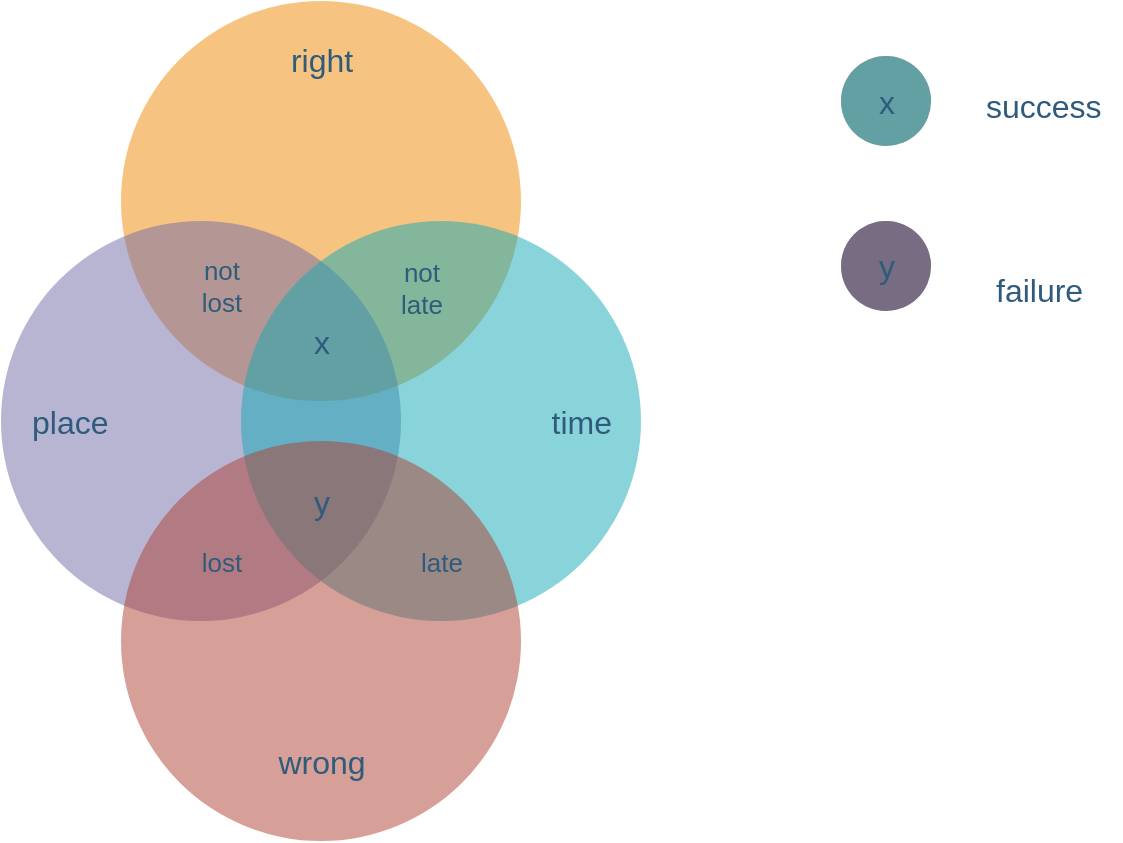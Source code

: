 <mxfile version="17.2.1" type="github"><diagram id="3228e29e-7158-1315-38df-8450db1d8a1d" name="Page-1"><mxGraphModel dx="1408" dy="748" grid="1" gridSize="10" guides="1" tooltips="1" connect="1" arrows="1" fold="1" page="1" pageScale="1" pageWidth="1169" pageHeight="827" background="none" math="0" shadow="0"><root><mxCell id="0"/><mxCell id="1" parent="0"/><mxCell id="21635" value="&lt;div style=&quot;text-align: center ; font-size: 16px&quot;&gt;&lt;br&gt;&lt;/div&gt;" style="ellipse;whiteSpace=wrap;html=1;aspect=fixed;rounded=1;shadow=0;glass=0;labelBackgroundColor=none;strokeColor=none;strokeWidth=1;fillColor=#F08705;gradientColor=none;fontFamily=Helvetica;fontSize=16;fontColor=#2F5B7C;align=center;opacity=50;verticalAlign=top;spacing=15;" parent="1" vertex="1"><mxGeometry x="724.5" y="231" width="45" height="45" as="geometry"/></mxCell><mxCell id="21636" value="" style="ellipse;whiteSpace=wrap;html=1;aspect=fixed;rounded=1;shadow=0;glass=0;labelBackgroundColor=none;strokeColor=none;strokeWidth=1;fillColor=#736CA8;gradientColor=none;fontFamily=Helvetica;fontSize=16;fontColor=#2F5B7C;align=left;opacity=50;spacing=15;" parent="1" vertex="1"><mxGeometry x="724.5" y="231" width="45" height="45" as="geometry"/></mxCell><mxCell id="21637" value="&lt;div style=&quot;text-align: center; font-size: 16px;&quot;&gt;&lt;span style=&quot;font-size: 16px;&quot;&gt;right&lt;/span&gt;&lt;/div&gt;" style="ellipse;whiteSpace=wrap;html=1;aspect=fixed;rounded=1;shadow=0;glass=0;labelBackgroundColor=none;strokeColor=none;strokeWidth=1;fillColor=#F08705;gradientColor=none;fontFamily=Helvetica;fontSize=16;fontColor=#2F5B7C;align=center;opacity=50;verticalAlign=top;spacing=15;" parent="1" vertex="1"><mxGeometry x="364.5" y="203.5" width="200" height="200" as="geometry"/></mxCell><mxCell id="21638" value="place" style="ellipse;whiteSpace=wrap;html=1;aspect=fixed;rounded=1;shadow=0;glass=0;labelBackgroundColor=none;strokeColor=none;strokeWidth=1;fillColor=#736CA8;gradientColor=none;fontFamily=Helvetica;fontSize=16;fontColor=#2F5B7C;align=left;opacity=50;spacing=15;" parent="1" vertex="1"><mxGeometry x="304.5" y="313.5" width="200" height="200" as="geometry"/></mxCell><mxCell id="21639" value="time" style="ellipse;whiteSpace=wrap;html=1;aspect=fixed;rounded=1;shadow=0;glass=0;labelBackgroundColor=none;strokeColor=none;strokeWidth=1;fillColor=#12AAB5;gradientColor=none;fontFamily=Helvetica;fontSize=16;fontColor=#2F5B7C;align=right;opacity=50;spacing=15;" parent="1" vertex="1"><mxGeometry x="424.5" y="313.5" width="200" height="200" as="geometry"/></mxCell><mxCell id="21640" value="&lt;div style=&quot;text-align: center; font-size: 16px;&quot;&gt;&lt;span style=&quot;font-size: 16px;&quot;&gt;wrong&lt;/span&gt;&lt;/div&gt;" style="ellipse;whiteSpace=wrap;html=1;aspect=fixed;rounded=1;shadow=0;glass=0;labelBackgroundColor=none;strokeColor=none;strokeWidth=1;fillColor=#AE4132;gradientColor=none;fontFamily=Helvetica;fontSize=16;fontColor=#2F5B7C;align=center;opacity=50;verticalAlign=bottom;spacingBottom=15;spacing=15;" parent="1" vertex="1"><mxGeometry x="364.5" y="423.5" width="200" height="200" as="geometry"/></mxCell><mxCell id="21641" value="y" style="text;html=1;strokeColor=none;fillColor=none;align=center;verticalAlign=middle;whiteSpace=wrap;rounded=0;shadow=0;glass=0;labelBackgroundColor=none;fontFamily=Helvetica;fontSize=16;fontColor=#2F5B7C;" parent="1" vertex="1"><mxGeometry x="444.5" y="443.5" width="40" height="20" as="geometry"/></mxCell><mxCell id="21642" value="x" style="text;html=1;strokeColor=none;fillColor=none;align=center;verticalAlign=middle;whiteSpace=wrap;rounded=0;shadow=0;glass=0;labelBackgroundColor=none;fontFamily=Helvetica;fontSize=16;fontColor=#2F5B7C;" parent="1" vertex="1"><mxGeometry x="444.5" y="363.5" width="40" height="20" as="geometry"/></mxCell><mxCell id="21643" value="x" style="ellipse;whiteSpace=wrap;html=1;aspect=fixed;rounded=1;shadow=0;glass=0;labelBackgroundColor=none;strokeColor=none;strokeWidth=1;fillColor=#12AAB5;gradientColor=none;fontFamily=Helvetica;fontSize=16;fontColor=#2F5B7C;align=center;opacity=50;spacing=15;" parent="1" vertex="1"><mxGeometry x="724.5" y="231" width="45" height="45" as="geometry"/></mxCell><mxCell id="21644" value="success" style="text;html=1;resizable=0;points=[];autosize=1;align=left;verticalAlign=top;spacingTop=-4;fontSize=16;fontFamily=Helvetica;fontColor=#2F5B7C;" parent="1" vertex="1"><mxGeometry x="794.5" y="243.5" width="70" height="20" as="geometry"/></mxCell><mxCell id="21645" value="" style="ellipse;whiteSpace=wrap;html=1;aspect=fixed;rounded=1;shadow=0;glass=0;labelBackgroundColor=none;strokeColor=none;strokeWidth=1;fillColor=#12AAB5;gradientColor=none;fontFamily=Helvetica;fontSize=16;fontColor=#2F5B7C;align=center;opacity=50;spacing=15;" parent="1" vertex="1"><mxGeometry x="724.5" y="313.5" width="45" height="45" as="geometry"/></mxCell><mxCell id="21646" value="" style="ellipse;whiteSpace=wrap;html=1;aspect=fixed;rounded=1;shadow=0;glass=0;labelBackgroundColor=none;strokeColor=none;strokeWidth=1;fillColor=#AE4132;gradientColor=none;fontFamily=Helvetica;fontSize=16;fontColor=#2F5B7C;align=center;opacity=50;spacing=15;" parent="1" vertex="1"><mxGeometry x="724.5" y="313.5" width="45" height="45" as="geometry"/></mxCell><mxCell id="21647" value="y" style="ellipse;whiteSpace=wrap;html=1;aspect=fixed;rounded=1;shadow=0;glass=0;labelBackgroundColor=none;strokeColor=none;strokeWidth=1;fillColor=#56517E;gradientColor=none;fontFamily=Helvetica;fontSize=16;fontColor=#2F5B7C;align=center;opacity=50;spacing=15;" parent="1" vertex="1"><mxGeometry x="724.5" y="313.5" width="45" height="45" as="geometry"/></mxCell><mxCell id="21648" value="failure" style="text;html=1;resizable=0;points=[];autosize=1;align=left;verticalAlign=top;spacingTop=-4;fontSize=16;fontFamily=Helvetica;fontColor=#2F5B7C;" parent="1" vertex="1"><mxGeometry x="799.5" y="336" width="60" height="20" as="geometry"/></mxCell><mxCell id="21649" value="not late" style="text;html=1;strokeColor=none;fillColor=none;align=center;verticalAlign=middle;whiteSpace=wrap;rounded=0;shadow=0;glass=0;labelBackgroundColor=none;fontFamily=Helvetica;fontSize=13;fontColor=#2F5B7C;" parent="1" vertex="1"><mxGeometry x="494.5" y="336.5" width="40" height="20" as="geometry"/></mxCell><mxCell id="21650" value="late" style="text;html=1;strokeColor=none;fillColor=none;align=center;verticalAlign=middle;whiteSpace=wrap;rounded=0;shadow=0;glass=0;labelBackgroundColor=none;fontFamily=Helvetica;fontSize=13;fontColor=#2F5B7C;" parent="1" vertex="1"><mxGeometry x="504.5" y="473.5" width="40" height="20" as="geometry"/></mxCell><mxCell id="21651" value="lost" style="text;html=1;strokeColor=none;fillColor=none;align=center;verticalAlign=middle;whiteSpace=wrap;rounded=0;shadow=0;glass=0;labelBackgroundColor=none;fontFamily=Helvetica;fontSize=13;fontColor=#2F5B7C;" parent="1" vertex="1"><mxGeometry x="394.5" y="473.5" width="40" height="20" as="geometry"/></mxCell><mxCell id="21652" value="not lost" style="text;html=1;strokeColor=none;fillColor=none;align=center;verticalAlign=middle;whiteSpace=wrap;rounded=0;shadow=0;glass=0;labelBackgroundColor=none;fontFamily=Helvetica;fontSize=13;fontColor=#2F5B7C;" parent="1" vertex="1"><mxGeometry x="394.5" y="336" width="40" height="20" as="geometry"/></mxCell></root></mxGraphModel></diagram></mxfile>